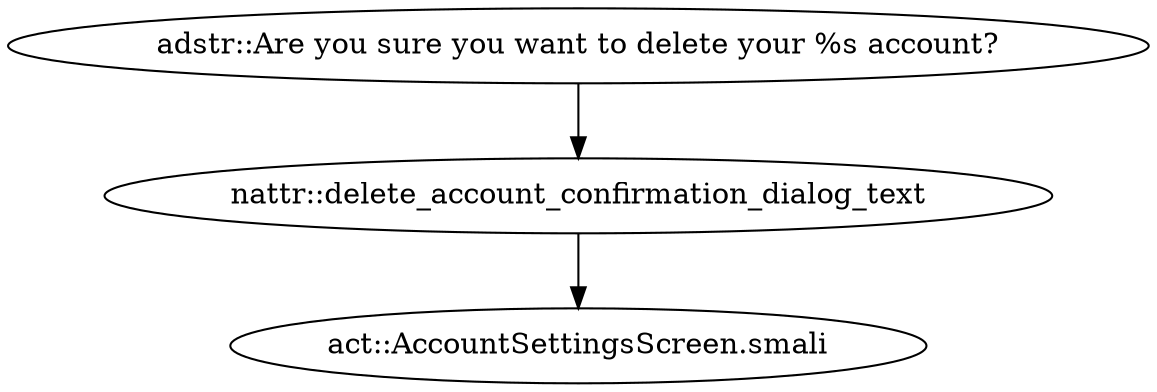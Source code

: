 digraph G {
"adstr::Are you sure you want to delete your %s account?" -> "nattr::delete_account_confirmation_dialog_text"
"nattr::delete_account_confirmation_dialog_text" -> "act::AccountSettingsScreen.smali"
}
